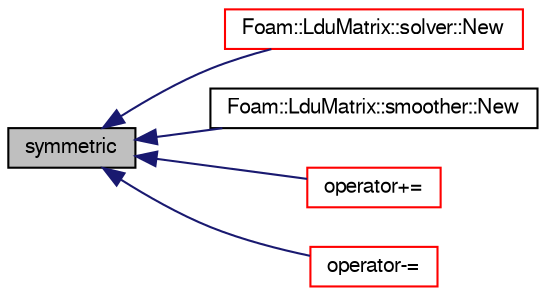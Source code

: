 digraph "symmetric"
{
  bgcolor="transparent";
  edge [fontname="FreeSans",fontsize="10",labelfontname="FreeSans",labelfontsize="10"];
  node [fontname="FreeSans",fontsize="10",shape=record];
  rankdir="LR";
  Node724 [label="symmetric",height=0.2,width=0.4,color="black", fillcolor="grey75", style="filled", fontcolor="black"];
  Node724 -> Node725 [dir="back",color="midnightblue",fontsize="10",style="solid",fontname="FreeSans"];
  Node725 [label="Foam::LduMatrix::solver::New",height=0.2,width=0.4,color="red",URL="$a26794.html#aa83e6f17133f94a5c4bb906a4991ceed",tooltip="Return a new solver. "];
  Node724 -> Node727 [dir="back",color="midnightblue",fontsize="10",style="solid",fontname="FreeSans"];
  Node727 [label="Foam::LduMatrix::smoother::New",height=0.2,width=0.4,color="black",URL="$a26798.html#af8f5001d95d7c1d471c4d24eedefced2",tooltip="Return a new smoother. "];
  Node724 -> Node728 [dir="back",color="midnightblue",fontsize="10",style="solid",fontname="FreeSans"];
  Node728 [label="operator+=",height=0.2,width=0.4,color="red",URL="$a26790.html#a67cb5e721083def89a8775562081caeb"];
  Node724 -> Node730 [dir="back",color="midnightblue",fontsize="10",style="solid",fontname="FreeSans"];
  Node730 [label="operator-=",height=0.2,width=0.4,color="red",URL="$a26790.html#ade231ee3b05d977629dbaeeb2c538dae"];
}
